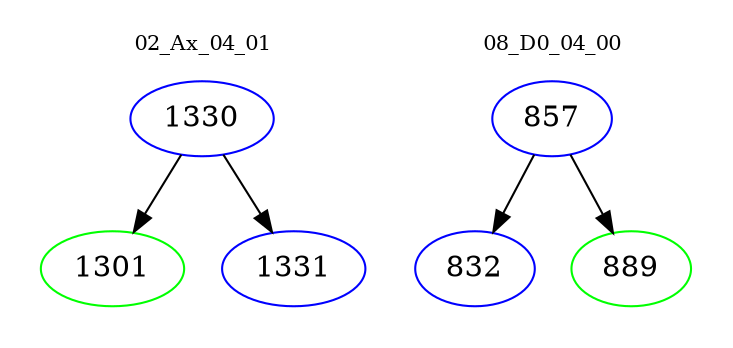 digraph{
subgraph cluster_0 {
color = white
label = "02_Ax_04_01";
fontsize=10;
T0_1330 [label="1330", color="blue"]
T0_1330 -> T0_1301 [color="black"]
T0_1301 [label="1301", color="green"]
T0_1330 -> T0_1331 [color="black"]
T0_1331 [label="1331", color="blue"]
}
subgraph cluster_1 {
color = white
label = "08_D0_04_00";
fontsize=10;
T1_857 [label="857", color="blue"]
T1_857 -> T1_832 [color="black"]
T1_832 [label="832", color="blue"]
T1_857 -> T1_889 [color="black"]
T1_889 [label="889", color="green"]
}
}
